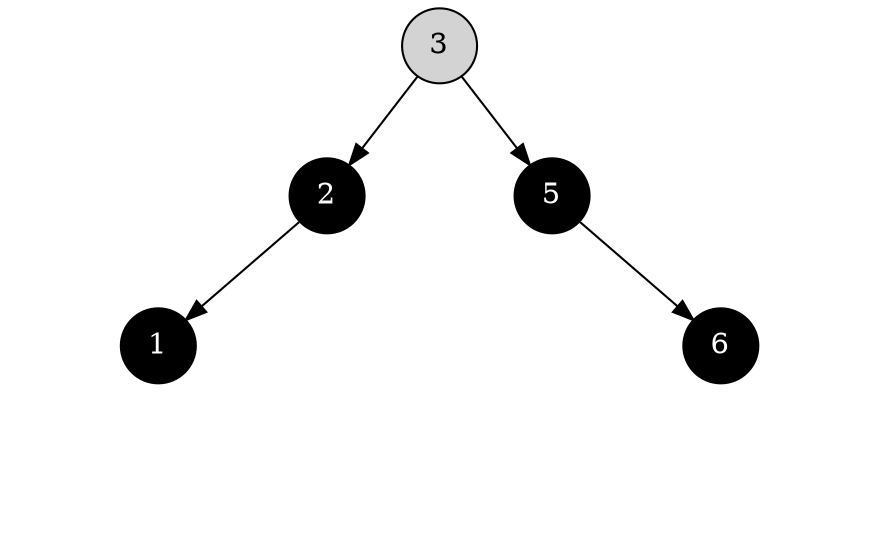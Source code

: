 digraph G{
	node[shape=circle]
	a3[label="3", style=filled, fillcolor=lightgray, fontcolor=black];
	a2[label="2", style=filled, fillcolor=black, fontcolor=white];
	a1[label="1", style=filled, fillcolor=black, fontcolor=white];
	nila1l[label="", style=invis];
	nila1r[label="", style=invis];
	nila1m[label="", style=invis];
	a1->nila1l[style=invis];
	a1->nila1m[style=invis];
	a1->nila1r[style=invis];
	{rank=same nila1l->nila1m->nila1r[style=invis]}
	nila2r[label="", style=invis];
	nila2m[label="", style=invis];
	a2->a1
	a2->nila2m[style=invis];
	a2->nila2r[style=invis];
	{rank=same a1->nila2m->nila2r[style=invis]}
	a5[label="5", style=filled, fillcolor=black, fontcolor=white];
	nila5l[label="", style=invis];
	a6[label="6", style=filled, fillcolor=black, fontcolor=white];
	nila6l[label="", style=invis];
	nila6r[label="", style=invis];
	nila6m[label="", style=invis];
	a6->nila6l[style=invis];
	a6->nila6m[style=invis];
	a6->nila6r[style=invis];
	{rank=same nila6l->nila6m->nila6r[style=invis]}
	nila5m[label="", style=invis];
	a5->nila5l[style=invis];
	a5->nila5m[style=invis];
	a5->a6
	{rank=same nila5l->nila5m->a6[style=invis]}
	nila3m[label="", style=invis];
	a3->a2
	a3->nila3m[style=invis];
	a3->a5
	{rank=same a2->nila3m->a5[style=invis]}
}